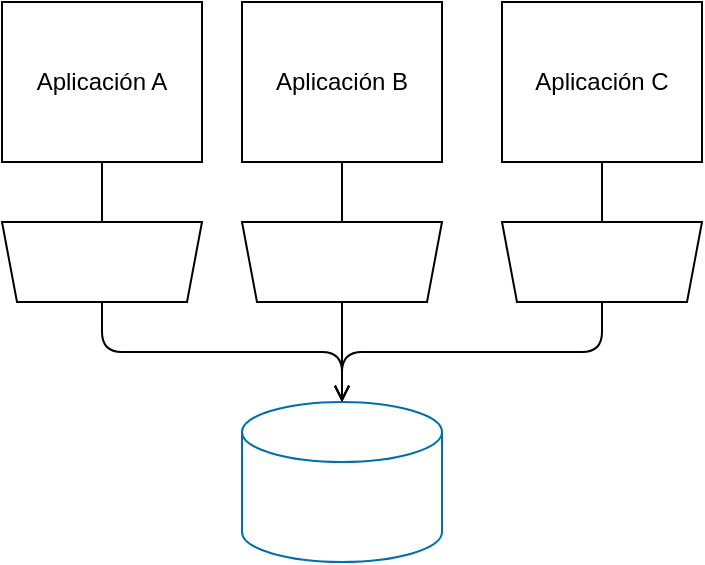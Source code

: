 <mxfile>
    <diagram id="PhueQTqiLwWuwRucKA9R" name="Page-1">
        <mxGraphModel dx="536" dy="261" grid="1" gridSize="10" guides="1" tooltips="1" connect="1" arrows="1" fold="1" page="1" pageScale="1" pageWidth="850" pageHeight="1100" math="0" shadow="0">
            <root>
                <mxCell id="0"/>
                <mxCell id="1" parent="0"/>
                <mxCell id="2" value="Aplicación A" style="rounded=0;whiteSpace=wrap;html=1;strokeColor=light-dark(#000000,#006EAF);fontColor=light-dark(#000000,#006EAF);fillColor=none;direction=south;" parent="1" vertex="1">
                    <mxGeometry x="40" y="40" width="100" height="80" as="geometry"/>
                </mxCell>
                <mxCell id="3" value="Aplicación B" style="rounded=0;whiteSpace=wrap;html=1;strokeColor=light-dark(#000000,#006EAF);fontColor=light-dark(#000000,#006EAF);fillColor=none;direction=south;" parent="1" vertex="1">
                    <mxGeometry x="160" y="40" width="100" height="80" as="geometry"/>
                </mxCell>
                <mxCell id="9" value="" style="edgeStyle=orthogonalEdgeStyle;html=1;endArrow=open;endFill=0;strokeColor=light-dark(#000000,#006EAF);fontColor=light-dark(#000000,#006EAF);exitX=0.5;exitY=1;exitDx=0;exitDy=0;entryX=0.5;entryY=0;entryDx=0;entryDy=0;entryPerimeter=0;" parent="1" source="13" target="14" edge="1">
                    <mxGeometry relative="1" as="geometry">
                        <mxPoint x="265" y="248.784" as="sourcePoint"/>
                        <mxPoint x="350.755" y="220.971" as="targetPoint"/>
                    </mxGeometry>
                </mxCell>
                <mxCell id="8" value="" style="edgeStyle=orthogonalEdgeStyle;html=1;endArrow=open;endFill=0;strokeColor=light-dark(#000000,#006EAF);fontColor=light-dark(#000000,#006EAF);exitX=0.5;exitY=1;exitDx=0;exitDy=0;" parent="1" source="6" target="14" edge="1">
                    <mxGeometry relative="1" as="geometry">
                        <mxPoint x="171.25" y="230" as="targetPoint"/>
                    </mxGeometry>
                </mxCell>
                <mxCell id="6" value="" style="verticalLabelPosition=middle;verticalAlign=middle;html=1;shape=trapezoid;perimeter=trapezoidPerimeter;whiteSpace=wrap;size=0.075;arcSize=10;flipV=1;labelPosition=center;align=center;rotation=0;strokeColor=light-dark(#000000,#006EAF);fontColor=light-dark(#000000,#006EAF);fillColor=none;" parent="1" vertex="1">
                    <mxGeometry x="40" y="150" width="100" height="40" as="geometry"/>
                </mxCell>
                <mxCell id="11" value="Aplicación C" style="rounded=0;whiteSpace=wrap;html=1;strokeColor=light-dark(#000000,#006EAF);fontColor=light-dark(#000000,#006EAF);fillColor=none;direction=south;" vertex="1" parent="1">
                    <mxGeometry x="290" y="40" width="100" height="80" as="geometry"/>
                </mxCell>
                <mxCell id="12" value="" style="verticalLabelPosition=middle;verticalAlign=middle;html=1;shape=trapezoid;perimeter=trapezoidPerimeter;whiteSpace=wrap;size=0.075;arcSize=10;flipV=1;labelPosition=center;align=center;rotation=0;strokeColor=light-dark(#000000,#006EAF);fontColor=light-dark(#000000,#006EAF);fillColor=none;" vertex="1" parent="1">
                    <mxGeometry x="160" y="150" width="100" height="40" as="geometry"/>
                </mxCell>
                <mxCell id="13" value="" style="verticalLabelPosition=middle;verticalAlign=middle;html=1;shape=trapezoid;perimeter=trapezoidPerimeter;whiteSpace=wrap;size=0.075;arcSize=10;flipV=1;labelPosition=center;align=center;rotation=0;strokeColor=light-dark(#000000,#006EAF);fontColor=light-dark(#000000,#006EAF);fillColor=none;" vertex="1" parent="1">
                    <mxGeometry x="290" y="150" width="100" height="40" as="geometry"/>
                </mxCell>
                <mxCell id="14" value="Base de datos compartida" style="shape=cylinder3;whiteSpace=wrap;html=1;boundedLbl=1;backgroundOutline=1;size=15;fillColor=none;fontColor=light-dark(#FFFFFF,#006EAF);strokeColor=light-dark(#006EAF,#006EAF);" vertex="1" parent="1">
                    <mxGeometry x="160" y="240" width="100" height="80" as="geometry"/>
                </mxCell>
                <mxCell id="15" value="" style="edgeStyle=none;html=1;endArrow=open;endFill=0;strokeColor=light-dark(#000000,#006EAF);fontColor=light-dark(#000000,#006EAF);exitX=0.5;exitY=1;exitDx=0;exitDy=0;entryX=0.5;entryY=0;entryDx=0;entryDy=0;entryPerimeter=0;" edge="1" parent="1" source="12" target="14">
                    <mxGeometry relative="1" as="geometry">
                        <mxPoint x="350" y="195" as="sourcePoint"/>
                        <mxPoint x="220" y="250" as="targetPoint"/>
                    </mxGeometry>
                </mxCell>
                <mxCell id="16" value="" style="edgeStyle=none;html=1;endArrow=none;endFill=0;strokeColor=light-dark(#000000,#006EAF);fontColor=none;noLabel=1;" edge="1" parent="1" source="2" target="6">
                    <mxGeometry relative="1" as="geometry">
                        <mxPoint x="220" y="210" as="sourcePoint"/>
                        <mxPoint x="220" y="250" as="targetPoint"/>
                        <Array as="points"/>
                    </mxGeometry>
                </mxCell>
                <mxCell id="17" value="" style="edgeStyle=none;html=1;endArrow=none;endFill=0;strokeColor=light-dark(#000000,#006EAF);fontColor=none;noLabel=1;" edge="1" parent="1" source="3" target="12">
                    <mxGeometry relative="1" as="geometry">
                        <mxPoint x="100" y="130" as="sourcePoint"/>
                        <mxPoint x="100" y="170" as="targetPoint"/>
                        <Array as="points"/>
                    </mxGeometry>
                </mxCell>
                <mxCell id="18" value="" style="edgeStyle=none;html=1;endArrow=none;endFill=0;strokeColor=light-dark(#000000,#006EAF);fontColor=none;noLabel=1;" edge="1" parent="1" source="11" target="13">
                    <mxGeometry relative="1" as="geometry">
                        <mxPoint x="220" y="130" as="sourcePoint"/>
                        <mxPoint x="220" y="170" as="targetPoint"/>
                        <Array as="points"/>
                    </mxGeometry>
                </mxCell>
            </root>
        </mxGraphModel>
    </diagram>
</mxfile>